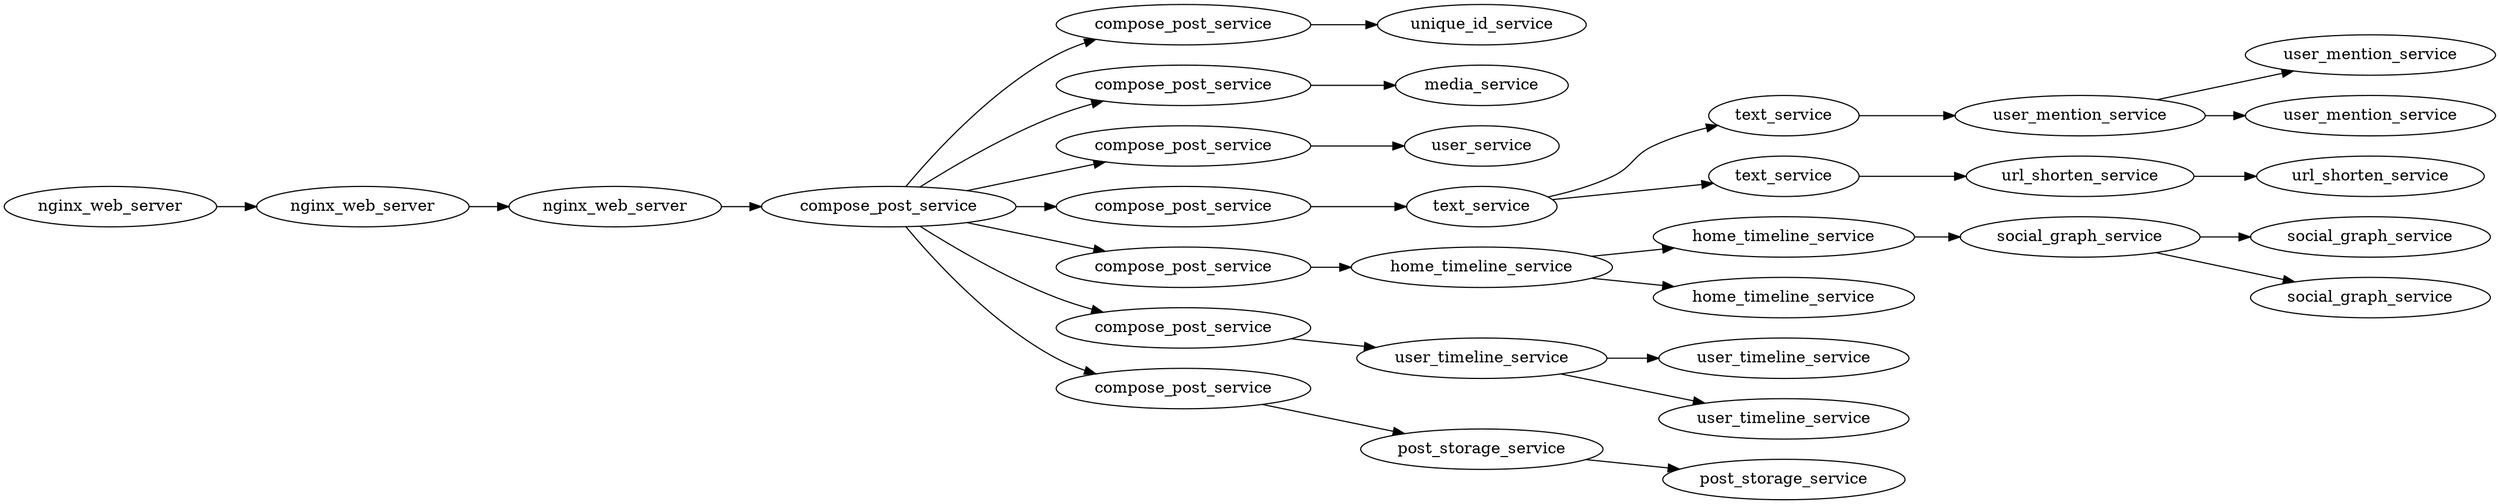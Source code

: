 digraph {
	rankdir="LR";
	
	nginxwebserverwrkapipostcompose[label="nginx_web_server" dur="376"]
	nginxwebserverwrkapipostcomposenginxwebserverwrkapipostcompose[label="nginx_web_server" dur="149"]
	nginxwebserverwrkapipostcomposenginxwebserverwrkapipostcomposenginxwebservercomposepostclient[label="nginx_web_server" dur="258"]
	nginxwebserverwrkapipostcomposenginxwebserverwrkapipostcomposenginxwebservercomposepostclientcomposepostservicecomposepostserver[label="compose_post_service" dur="544"]
	nginxwebserverwrkapipostcomposenginxwebserverwrkapipostcomposenginxwebservercomposepostclientcomposepostservicecomposepostservercomposepostservicecomposeuniqueidclient[label="compose_post_service" dur="138"]
	nginxwebserverwrkapipostcomposenginxwebserverwrkapipostcomposenginxwebservercomposepostclientcomposepostservicecomposepostservercomposepostservicecomposeuniqueidclientuniqueidservicecomposeuniqueidserverLEAF[label="unique_id_service" dur="12"]
	nginxwebserverwrkapipostcomposenginxwebserverwrkapipostcomposenginxwebservercomposepostclientcomposepostservicecomposepostservercomposepostservicecomposemediaclient[label="compose_post_service" dur="140"]
	nginxwebserverwrkapipostcomposenginxwebserverwrkapipostcomposenginxwebservercomposepostclientcomposepostservicecomposepostservercomposepostservicecomposemediaclientmediaservicecomposemediaserverLEAF[label="media_service" dur="6"]
	nginxwebserverwrkapipostcomposenginxwebserverwrkapipostcomposenginxwebservercomposepostclientcomposepostservicecomposepostservercomposepostservicecomposecreatorclient[label="compose_post_service" dur="135"]
	nginxwebserverwrkapipostcomposenginxwebserverwrkapipostcomposenginxwebservercomposepostclientcomposepostservicecomposepostservercomposepostservicecomposecreatorclientuserservicecomposecreatorserverLEAF[label="user_service" dur="5"]
	nginxwebserverwrkapipostcomposenginxwebserverwrkapipostcomposenginxwebservercomposepostclientcomposepostservicecomposepostservercomposepostservicecomposetextclient[label="compose_post_service" dur="147"]
	nginxwebserverwrkapipostcomposenginxwebserverwrkapipostcomposenginxwebservercomposepostclientcomposepostservicecomposepostservercomposepostservicecomposetextclienttextservicecomposetextserver[label="text_service" dur="296"]
	nginxwebserverwrkapipostcomposenginxwebserverwrkapipostcomposenginxwebservercomposepostclientcomposepostservicecomposepostservercomposepostservicecomposetextclienttextservicecomposetextservertextservicecomposeusermentionsclient[label="text_service" dur="350"]
	nginxwebserverwrkapipostcomposenginxwebserverwrkapipostcomposenginxwebservercomposepostclientcomposepostservicecomposepostservercomposepostservicecomposetextclienttextservicecomposetextservertextservicecomposeusermentionsclientusermentionservicecomposeusermentionsserver[label="user_mention_service" dur="81"]
	nginxwebserverwrkapipostcomposenginxwebserverwrkapipostcomposenginxwebservercomposepostclientcomposepostservicecomposepostservercomposepostservicecomposetextclienttextservicecomposetextservertextservicecomposeusermentionsclientusermentionservicecomposeusermentionsserverusermentionservicecomposeusermentionsmemcachedgetclientLEAF[label="user_mention_service" dur="586"]
	nginxwebserverwrkapipostcomposenginxwebserverwrkapipostcomposenginxwebservercomposepostclientcomposepostservicecomposepostservercomposepostservicecomposetextclienttextservicecomposetextservertextservicecomposeusermentionsclientusermentionservicecomposeusermentionsserverusermentionservicecomposeusermentionsmongofindclientLEAF[label="user_mention_service" dur="267"]
	nginxwebserverwrkapipostcomposenginxwebserverwrkapipostcomposenginxwebservercomposepostclientcomposepostservicecomposepostservercomposepostservicecomposetextclienttextservicecomposetextservertextservicecomposeurlsclient[label="text_service" dur="146"]
	nginxwebserverwrkapipostcomposenginxwebserverwrkapipostcomposenginxwebservercomposepostclientcomposepostservicecomposepostservercomposepostservicecomposetextclienttextservicecomposetextservertextservicecomposeurlsclienturlshortenservicecomposeurlsserver[label="url_shorten_service" dur="117"]
	nginxwebserverwrkapipostcomposenginxwebserverwrkapipostcomposenginxwebservercomposepostclientcomposepostservicecomposepostservercomposepostservicecomposetextclienttextservicecomposetextservertextservicecomposeurlsclienturlshortenservicecomposeurlsserverurlshortenserviceurlmongoinsertclientLEAF[label="url_shorten_service" dur="438"]
	nginxwebserverwrkapipostcomposenginxwebserverwrkapipostcomposenginxwebservercomposepostclientcomposepostservicecomposepostservercomposepostservicewritehometimelineclient[label="compose_post_service" dur="138"]
	nginxwebserverwrkapipostcomposenginxwebserverwrkapipostcomposenginxwebservercomposepostclientcomposepostservicecomposepostservercomposepostservicewritehometimelineclienthometimelineservicewritehometimelineserver[label="home_timeline_service" dur="22"]
	nginxwebserverwrkapipostcomposenginxwebserverwrkapipostcomposenginxwebservercomposepostclientcomposepostservicecomposepostservercomposepostservicewritehometimelineclienthometimelineservicewritehometimelineserverhometimelineservicegetfollowersclient[label="home_timeline_service" dur="221"]
	nginxwebserverwrkapipostcomposenginxwebserverwrkapipostcomposenginxwebservercomposepostclientcomposepostservicecomposepostservercomposepostservicewritehometimelineclienthometimelineservicewritehometimelineserverhometimelineservicegetfollowersclientsocialgraphservicegetfollowersserver[label="social_graph_service" dur="78"]
	nginxwebserverwrkapipostcomposenginxwebserverwrkapipostcomposenginxwebservercomposepostclientcomposepostservicecomposepostservercomposepostservicewritehometimelineclienthometimelineservicewritehometimelineserverhometimelineservicegetfollowersclientsocialgraphservicegetfollowersserversocialgraphservicesocialgraphredisgetclientLEAF[label="social_graph_service" dur="244"]
	nginxwebserverwrkapipostcomposenginxwebserverwrkapipostcomposenginxwebservercomposepostclientcomposepostservicecomposepostservercomposepostservicewritehometimelineclienthometimelineservicewritehometimelineserverhometimelineservicegetfollowersclientsocialgraphservicegetfollowersserversocialgraphservicesocialgraphmongofindclientLEAF[label="social_graph_service" dur="385"]
	nginxwebserverwrkapipostcomposenginxwebserverwrkapipostcomposenginxwebservercomposepostclientcomposepostservicecomposepostservercomposepostservicewritehometimelineclienthometimelineservicewritehometimelineserverhometimelineservicewritehometimelineredisupdateclientLEAF[label="home_timeline_service" dur="7"]
	nginxwebserverwrkapipostcomposenginxwebserverwrkapipostcomposenginxwebservercomposepostclientcomposepostservicecomposepostservercomposepostservicewriteusertimelineclient[label="compose_post_service" dur="192"]
	nginxwebserverwrkapipostcomposenginxwebserverwrkapipostcomposenginxwebservercomposepostclientcomposepostservicecomposepostservercomposepostservicewriteusertimelineclientusertimelineservicewriteusertimelineserver[label="user_timeline_service" dur="93"]
	nginxwebserverwrkapipostcomposenginxwebserverwrkapipostcomposenginxwebservercomposepostclientcomposepostservicecomposepostservercomposepostservicewriteusertimelineclientusertimelineservicewriteusertimelineserverusertimelineservicewriteusertimelinemongoinsertclientLEAF[label="user_timeline_service" dur="486"]
	nginxwebserverwrkapipostcomposenginxwebserverwrkapipostcomposenginxwebservercomposepostclientcomposepostservicecomposepostservercomposepostservicewriteusertimelineclientusertimelineservicewriteusertimelineserverusertimelineservicewriteusertimelineredisupdateclientLEAF[label="user_timeline_service" dur="334"]
	nginxwebserverwrkapipostcomposenginxwebserverwrkapipostcomposenginxwebservercomposepostclientcomposepostservicecomposepostservercomposepostservicestorepostclient[label="compose_post_service" dur="508"]
	nginxwebserverwrkapipostcomposenginxwebserverwrkapipostcomposenginxwebservercomposepostclientcomposepostservicecomposepostservercomposepostservicestorepostclientpoststorageservicestorepostserver[label="post_storage_service" dur="51"]
	nginxwebserverwrkapipostcomposenginxwebserverwrkapipostcomposenginxwebservercomposepostclientcomposepostservicecomposepostservercomposepostservicestorepostclientpoststorageservicestorepostserverpoststorageservicepoststoragemongoinsertclientLEAF[label="post_storage_service" dur="340"]
	nginxwebserverwrkapipostcompose -> nginxwebserverwrkapipostcomposenginxwebserverwrkapipostcompose
	nginxwebserverwrkapipostcomposenginxwebserverwrkapipostcompose -> nginxwebserverwrkapipostcomposenginxwebserverwrkapipostcomposenginxwebservercomposepostclient
	nginxwebserverwrkapipostcomposenginxwebserverwrkapipostcomposenginxwebservercomposepostclient -> nginxwebserverwrkapipostcomposenginxwebserverwrkapipostcomposenginxwebservercomposepostclientcomposepostservicecomposepostserver
	nginxwebserverwrkapipostcomposenginxwebserverwrkapipostcomposenginxwebservercomposepostclientcomposepostservicecomposepostserver -> nginxwebserverwrkapipostcomposenginxwebserverwrkapipostcomposenginxwebservercomposepostclientcomposepostservicecomposepostservercomposepostservicecomposeuniqueidclient
	nginxwebserverwrkapipostcomposenginxwebserverwrkapipostcomposenginxwebservercomposepostclientcomposepostservicecomposepostservercomposepostservicecomposeuniqueidclient -> nginxwebserverwrkapipostcomposenginxwebserverwrkapipostcomposenginxwebservercomposepostclientcomposepostservicecomposepostservercomposepostservicecomposeuniqueidclientuniqueidservicecomposeuniqueidserverLEAF
	nginxwebserverwrkapipostcomposenginxwebserverwrkapipostcomposenginxwebservercomposepostclientcomposepostservicecomposepostserver -> nginxwebserverwrkapipostcomposenginxwebserverwrkapipostcomposenginxwebservercomposepostclientcomposepostservicecomposepostservercomposepostservicecomposemediaclient
	nginxwebserverwrkapipostcomposenginxwebserverwrkapipostcomposenginxwebservercomposepostclientcomposepostservicecomposepostservercomposepostservicecomposemediaclient -> nginxwebserverwrkapipostcomposenginxwebserverwrkapipostcomposenginxwebservercomposepostclientcomposepostservicecomposepostservercomposepostservicecomposemediaclientmediaservicecomposemediaserverLEAF
	nginxwebserverwrkapipostcomposenginxwebserverwrkapipostcomposenginxwebservercomposepostclientcomposepostservicecomposepostserver -> nginxwebserverwrkapipostcomposenginxwebserverwrkapipostcomposenginxwebservercomposepostclientcomposepostservicecomposepostservercomposepostservicecomposecreatorclient
	nginxwebserverwrkapipostcomposenginxwebserverwrkapipostcomposenginxwebservercomposepostclientcomposepostservicecomposepostservercomposepostservicecomposecreatorclient -> nginxwebserverwrkapipostcomposenginxwebserverwrkapipostcomposenginxwebservercomposepostclientcomposepostservicecomposepostservercomposepostservicecomposecreatorclientuserservicecomposecreatorserverLEAF
	nginxwebserverwrkapipostcomposenginxwebserverwrkapipostcomposenginxwebservercomposepostclientcomposepostservicecomposepostserver -> nginxwebserverwrkapipostcomposenginxwebserverwrkapipostcomposenginxwebservercomposepostclientcomposepostservicecomposepostservercomposepostservicecomposetextclient
	nginxwebserverwrkapipostcomposenginxwebserverwrkapipostcomposenginxwebservercomposepostclientcomposepostservicecomposepostservercomposepostservicecomposetextclient -> nginxwebserverwrkapipostcomposenginxwebserverwrkapipostcomposenginxwebservercomposepostclientcomposepostservicecomposepostservercomposepostservicecomposetextclienttextservicecomposetextserver
	nginxwebserverwrkapipostcomposenginxwebserverwrkapipostcomposenginxwebservercomposepostclientcomposepostservicecomposepostservercomposepostservicecomposetextclienttextservicecomposetextserver -> nginxwebserverwrkapipostcomposenginxwebserverwrkapipostcomposenginxwebservercomposepostclientcomposepostservicecomposepostservercomposepostservicecomposetextclienttextservicecomposetextservertextservicecomposeusermentionsclient
	nginxwebserverwrkapipostcomposenginxwebserverwrkapipostcomposenginxwebservercomposepostclientcomposepostservicecomposepostservercomposepostservicecomposetextclienttextservicecomposetextservertextservicecomposeusermentionsclient -> nginxwebserverwrkapipostcomposenginxwebserverwrkapipostcomposenginxwebservercomposepostclientcomposepostservicecomposepostservercomposepostservicecomposetextclienttextservicecomposetextservertextservicecomposeusermentionsclientusermentionservicecomposeusermentionsserver
	nginxwebserverwrkapipostcomposenginxwebserverwrkapipostcomposenginxwebservercomposepostclientcomposepostservicecomposepostservercomposepostservicecomposetextclienttextservicecomposetextservertextservicecomposeusermentionsclientusermentionservicecomposeusermentionsserver -> nginxwebserverwrkapipostcomposenginxwebserverwrkapipostcomposenginxwebservercomposepostclientcomposepostservicecomposepostservercomposepostservicecomposetextclienttextservicecomposetextservertextservicecomposeusermentionsclientusermentionservicecomposeusermentionsserverusermentionservicecomposeusermentionsmemcachedgetclientLEAF
	nginxwebserverwrkapipostcomposenginxwebserverwrkapipostcomposenginxwebservercomposepostclientcomposepostservicecomposepostservercomposepostservicecomposetextclienttextservicecomposetextservertextservicecomposeusermentionsclientusermentionservicecomposeusermentionsserver -> nginxwebserverwrkapipostcomposenginxwebserverwrkapipostcomposenginxwebservercomposepostclientcomposepostservicecomposepostservercomposepostservicecomposetextclienttextservicecomposetextservertextservicecomposeusermentionsclientusermentionservicecomposeusermentionsserverusermentionservicecomposeusermentionsmongofindclientLEAF
	nginxwebserverwrkapipostcomposenginxwebserverwrkapipostcomposenginxwebservercomposepostclientcomposepostservicecomposepostservercomposepostservicecomposetextclienttextservicecomposetextserver -> nginxwebserverwrkapipostcomposenginxwebserverwrkapipostcomposenginxwebservercomposepostclientcomposepostservicecomposepostservercomposepostservicecomposetextclienttextservicecomposetextservertextservicecomposeurlsclient
	nginxwebserverwrkapipostcomposenginxwebserverwrkapipostcomposenginxwebservercomposepostclientcomposepostservicecomposepostservercomposepostservicecomposetextclienttextservicecomposetextservertextservicecomposeurlsclient -> nginxwebserverwrkapipostcomposenginxwebserverwrkapipostcomposenginxwebservercomposepostclientcomposepostservicecomposepostservercomposepostservicecomposetextclienttextservicecomposetextservertextservicecomposeurlsclienturlshortenservicecomposeurlsserver
	nginxwebserverwrkapipostcomposenginxwebserverwrkapipostcomposenginxwebservercomposepostclientcomposepostservicecomposepostservercomposepostservicecomposetextclienttextservicecomposetextservertextservicecomposeurlsclienturlshortenservicecomposeurlsserver -> nginxwebserverwrkapipostcomposenginxwebserverwrkapipostcomposenginxwebservercomposepostclientcomposepostservicecomposepostservercomposepostservicecomposetextclienttextservicecomposetextservertextservicecomposeurlsclienturlshortenservicecomposeurlsserverurlshortenserviceurlmongoinsertclientLEAF
	nginxwebserverwrkapipostcomposenginxwebserverwrkapipostcomposenginxwebservercomposepostclientcomposepostservicecomposepostserver -> nginxwebserverwrkapipostcomposenginxwebserverwrkapipostcomposenginxwebservercomposepostclientcomposepostservicecomposepostservercomposepostservicewritehometimelineclient
	nginxwebserverwrkapipostcomposenginxwebserverwrkapipostcomposenginxwebservercomposepostclientcomposepostservicecomposepostservercomposepostservicewritehometimelineclient -> nginxwebserverwrkapipostcomposenginxwebserverwrkapipostcomposenginxwebservercomposepostclientcomposepostservicecomposepostservercomposepostservicewritehometimelineclienthometimelineservicewritehometimelineserver
	nginxwebserverwrkapipostcomposenginxwebserverwrkapipostcomposenginxwebservercomposepostclientcomposepostservicecomposepostservercomposepostservicewritehometimelineclienthometimelineservicewritehometimelineserver -> nginxwebserverwrkapipostcomposenginxwebserverwrkapipostcomposenginxwebservercomposepostclientcomposepostservicecomposepostservercomposepostservicewritehometimelineclienthometimelineservicewritehometimelineserverhometimelineservicegetfollowersclient
	nginxwebserverwrkapipostcomposenginxwebserverwrkapipostcomposenginxwebservercomposepostclientcomposepostservicecomposepostservercomposepostservicewritehometimelineclienthometimelineservicewritehometimelineserverhometimelineservicegetfollowersclient -> nginxwebserverwrkapipostcomposenginxwebserverwrkapipostcomposenginxwebservercomposepostclientcomposepostservicecomposepostservercomposepostservicewritehometimelineclienthometimelineservicewritehometimelineserverhometimelineservicegetfollowersclientsocialgraphservicegetfollowersserver
	nginxwebserverwrkapipostcomposenginxwebserverwrkapipostcomposenginxwebservercomposepostclientcomposepostservicecomposepostservercomposepostservicewritehometimelineclienthometimelineservicewritehometimelineserverhometimelineservicegetfollowersclientsocialgraphservicegetfollowersserver -> nginxwebserverwrkapipostcomposenginxwebserverwrkapipostcomposenginxwebservercomposepostclientcomposepostservicecomposepostservercomposepostservicewritehometimelineclienthometimelineservicewritehometimelineserverhometimelineservicegetfollowersclientsocialgraphservicegetfollowersserversocialgraphservicesocialgraphredisgetclientLEAF
	nginxwebserverwrkapipostcomposenginxwebserverwrkapipostcomposenginxwebservercomposepostclientcomposepostservicecomposepostservercomposepostservicewritehometimelineclienthometimelineservicewritehometimelineserverhometimelineservicegetfollowersclientsocialgraphservicegetfollowersserver -> nginxwebserverwrkapipostcomposenginxwebserverwrkapipostcomposenginxwebservercomposepostclientcomposepostservicecomposepostservercomposepostservicewritehometimelineclienthometimelineservicewritehometimelineserverhometimelineservicegetfollowersclientsocialgraphservicegetfollowersserversocialgraphservicesocialgraphmongofindclientLEAF
	nginxwebserverwrkapipostcomposenginxwebserverwrkapipostcomposenginxwebservercomposepostclientcomposepostservicecomposepostservercomposepostservicewritehometimelineclienthometimelineservicewritehometimelineserver -> nginxwebserverwrkapipostcomposenginxwebserverwrkapipostcomposenginxwebservercomposepostclientcomposepostservicecomposepostservercomposepostservicewritehometimelineclienthometimelineservicewritehometimelineserverhometimelineservicewritehometimelineredisupdateclientLEAF
	nginxwebserverwrkapipostcomposenginxwebserverwrkapipostcomposenginxwebservercomposepostclientcomposepostservicecomposepostserver -> nginxwebserverwrkapipostcomposenginxwebserverwrkapipostcomposenginxwebservercomposepostclientcomposepostservicecomposepostservercomposepostservicewriteusertimelineclient
	nginxwebserverwrkapipostcomposenginxwebserverwrkapipostcomposenginxwebservercomposepostclientcomposepostservicecomposepostservercomposepostservicewriteusertimelineclient -> nginxwebserverwrkapipostcomposenginxwebserverwrkapipostcomposenginxwebservercomposepostclientcomposepostservicecomposepostservercomposepostservicewriteusertimelineclientusertimelineservicewriteusertimelineserver
	nginxwebserverwrkapipostcomposenginxwebserverwrkapipostcomposenginxwebservercomposepostclientcomposepostservicecomposepostservercomposepostservicewriteusertimelineclientusertimelineservicewriteusertimelineserver -> nginxwebserverwrkapipostcomposenginxwebserverwrkapipostcomposenginxwebservercomposepostclientcomposepostservicecomposepostservercomposepostservicewriteusertimelineclientusertimelineservicewriteusertimelineserverusertimelineservicewriteusertimelinemongoinsertclientLEAF
	nginxwebserverwrkapipostcomposenginxwebserverwrkapipostcomposenginxwebservercomposepostclientcomposepostservicecomposepostservercomposepostservicewriteusertimelineclientusertimelineservicewriteusertimelineserver -> nginxwebserverwrkapipostcomposenginxwebserverwrkapipostcomposenginxwebservercomposepostclientcomposepostservicecomposepostservercomposepostservicewriteusertimelineclientusertimelineservicewriteusertimelineserverusertimelineservicewriteusertimelineredisupdateclientLEAF
	nginxwebserverwrkapipostcomposenginxwebserverwrkapipostcomposenginxwebservercomposepostclientcomposepostservicecomposepostserver -> nginxwebserverwrkapipostcomposenginxwebserverwrkapipostcomposenginxwebservercomposepostclientcomposepostservicecomposepostservercomposepostservicestorepostclient
	nginxwebserverwrkapipostcomposenginxwebserverwrkapipostcomposenginxwebservercomposepostclientcomposepostservicecomposepostservercomposepostservicestorepostclient -> nginxwebserverwrkapipostcomposenginxwebserverwrkapipostcomposenginxwebservercomposepostclientcomposepostservicecomposepostservercomposepostservicestorepostclientpoststorageservicestorepostserver
	nginxwebserverwrkapipostcomposenginxwebserverwrkapipostcomposenginxwebservercomposepostclientcomposepostservicecomposepostservercomposepostservicestorepostclientpoststorageservicestorepostserver -> nginxwebserverwrkapipostcomposenginxwebserverwrkapipostcomposenginxwebservercomposepostclientcomposepostservicecomposepostservercomposepostservicestorepostclientpoststorageservicestorepostserverpoststorageservicepoststoragemongoinsertclientLEAF
	
}